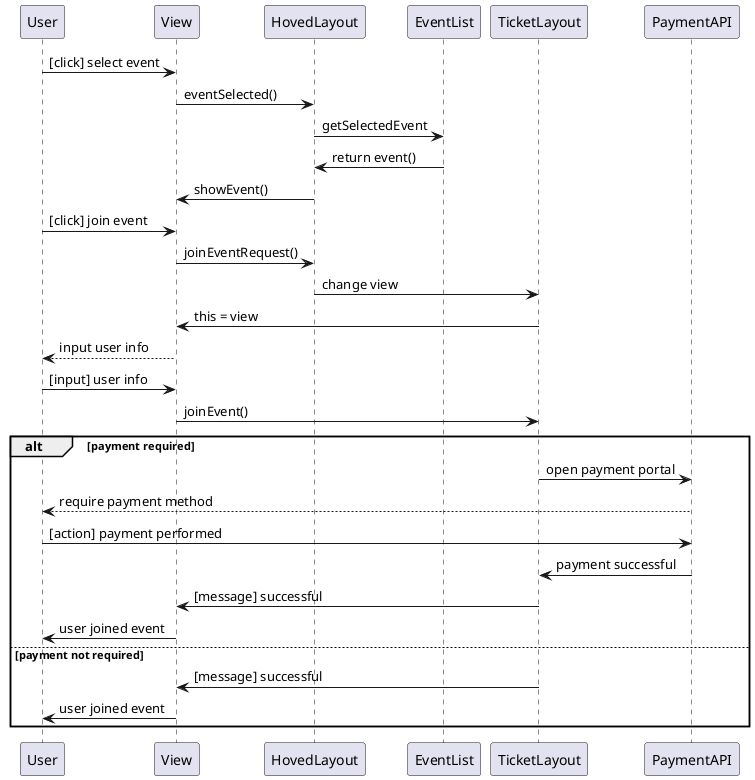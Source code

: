 @startuml
User -> View: [click] select event
View -> HovedLayout: eventSelected()
HovedLayout -> EventList: getSelectedEvent
EventList -> HovedLayout: return event()
HovedLayout -> View: showEvent()
User -> View: [click] join event
View -> HovedLayout: joinEventRequest()
HovedLayout -> TicketLayout: change view
TicketLayout -> View: this = view
View --> User: input user info
User -> View: [input] user info
View -> TicketLayout: joinEvent()
alt payment required
TicketLayout -> PaymentAPI: open payment portal
PaymentAPI --> User: require payment method
User -> PaymentAPI: [action] payment performed
PaymentAPI -> TicketLayout: payment successful
TicketLayout -> View: [message] successful
View -> User: user joined event
else payment not required
TicketLayout -> View: [message] successful
View -> User: user joined event
end
@enduml